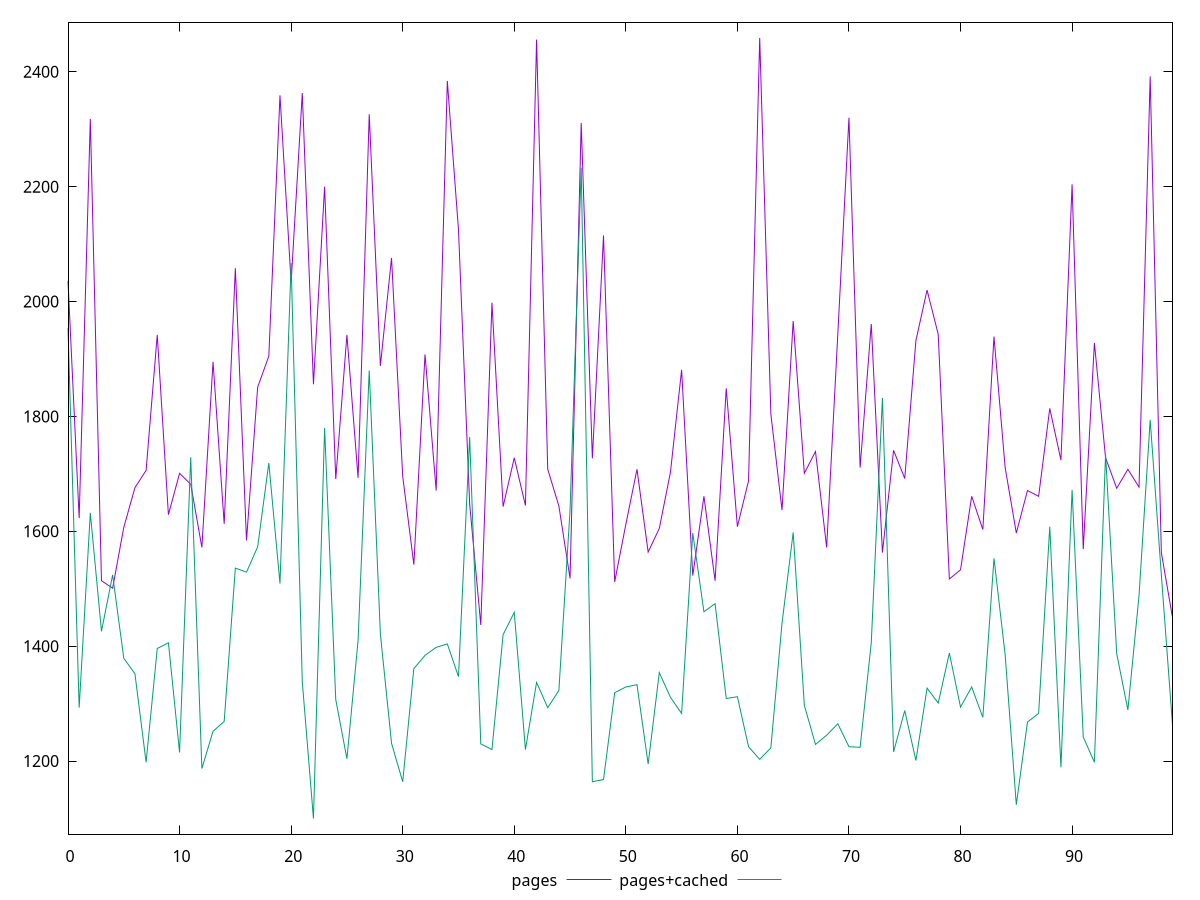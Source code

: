 reset

$pages <<EOF
0 2036
1 1623
2 2318
3 1514
4 1501
5 1607
6 1676
7 1706
8 1942
9 1629
10 1701
11 1682
12 1572
13 1895
14 1613
15 2058
16 1584
17 1851
18 1905
19 2359
20 2033
21 2363
22 1856
23 2200
24 1691
25 1942
26 1693
27 2326
28 1888
29 2076
30 1696
31 1542
32 1908
33 1671
34 2384
35 2125
36 1648
37 1437
38 1998
39 1643
40 1728
41 1645
42 2456
43 1708
44 1644
45 1518
46 2311
47 1727
48 2115
49 1512
50 1612
51 1708
52 1564
53 1605
54 1703
55 1881
56 1523
57 1661
58 1514
59 1849
60 1608
61 1688
62 2459
63 1804
64 1637
65 1966
66 1701
67 1739
68 1572
69 1943
70 2320
71 1711
72 1961
73 1563
74 1741
75 1692
76 1932
77 2020
78 1943
79 1517
80 1533
81 1661
82 1603
83 1939
84 1711
85 1597
86 1671
87 1661
88 1814
89 1724
90 2204
91 1569
92 1928
93 1728
94 1675
95 1708
96 1677
97 2392
98 1563
99 1450
EOF

$pagesCached <<EOF
0 1954
1 1293
2 1632
3 1426
4 1524
5 1379
6 1352
7 1198
8 1396
9 1406
10 1215
11 1729
12 1187
13 1252
14 1269
15 1536
16 1529
17 1573
18 1719
19 1509
20 2067
21 1338
22 1100
23 1780
24 1307
25 1204
26 1410
27 1880
28 1421
29 1231
30 1164
31 1361
32 1384
33 1398
34 1404
35 1347
36 1764
37 1230
38 1220
39 1420
40 1459
41 1220
42 1337
43 1293
44 1323
45 1637
46 2233
47 1164
48 1168
49 1319
50 1329
51 1333
52 1195
53 1354
54 1311
55 1283
56 1597
57 1460
58 1474
59 1309
60 1312
61 1225
62 1203
63 1223
64 1440
65 1598
66 1297
67 1229
68 1245
69 1265
70 1225
71 1224
72 1406
73 1832
74 1216
75 1288
76 1201
77 1327
78 1301
79 1388
80 1294
81 1329
82 1276
83 1553
84 1385
85 1124
86 1268
87 1283
88 1608
89 1189
90 1672
91 1242
92 1198
93 1734
94 1387
95 1289
96 1488
97 1794
98 1524
99 1263
EOF

set key outside below
set xrange [0:99]
set yrange [1072.82:2486.18]
set trange [1072.82:2486.18]
set terminal svg size 640, 520 enhanced background rgb 'white'
set output "report_00015_2021-02-09T16-11-33.973Z/render-blocking-resources/comparison/line/0_vs_1.svg"

plot $pages title "pages" with line, \
     $pagesCached title "pages+cached" with line

reset
